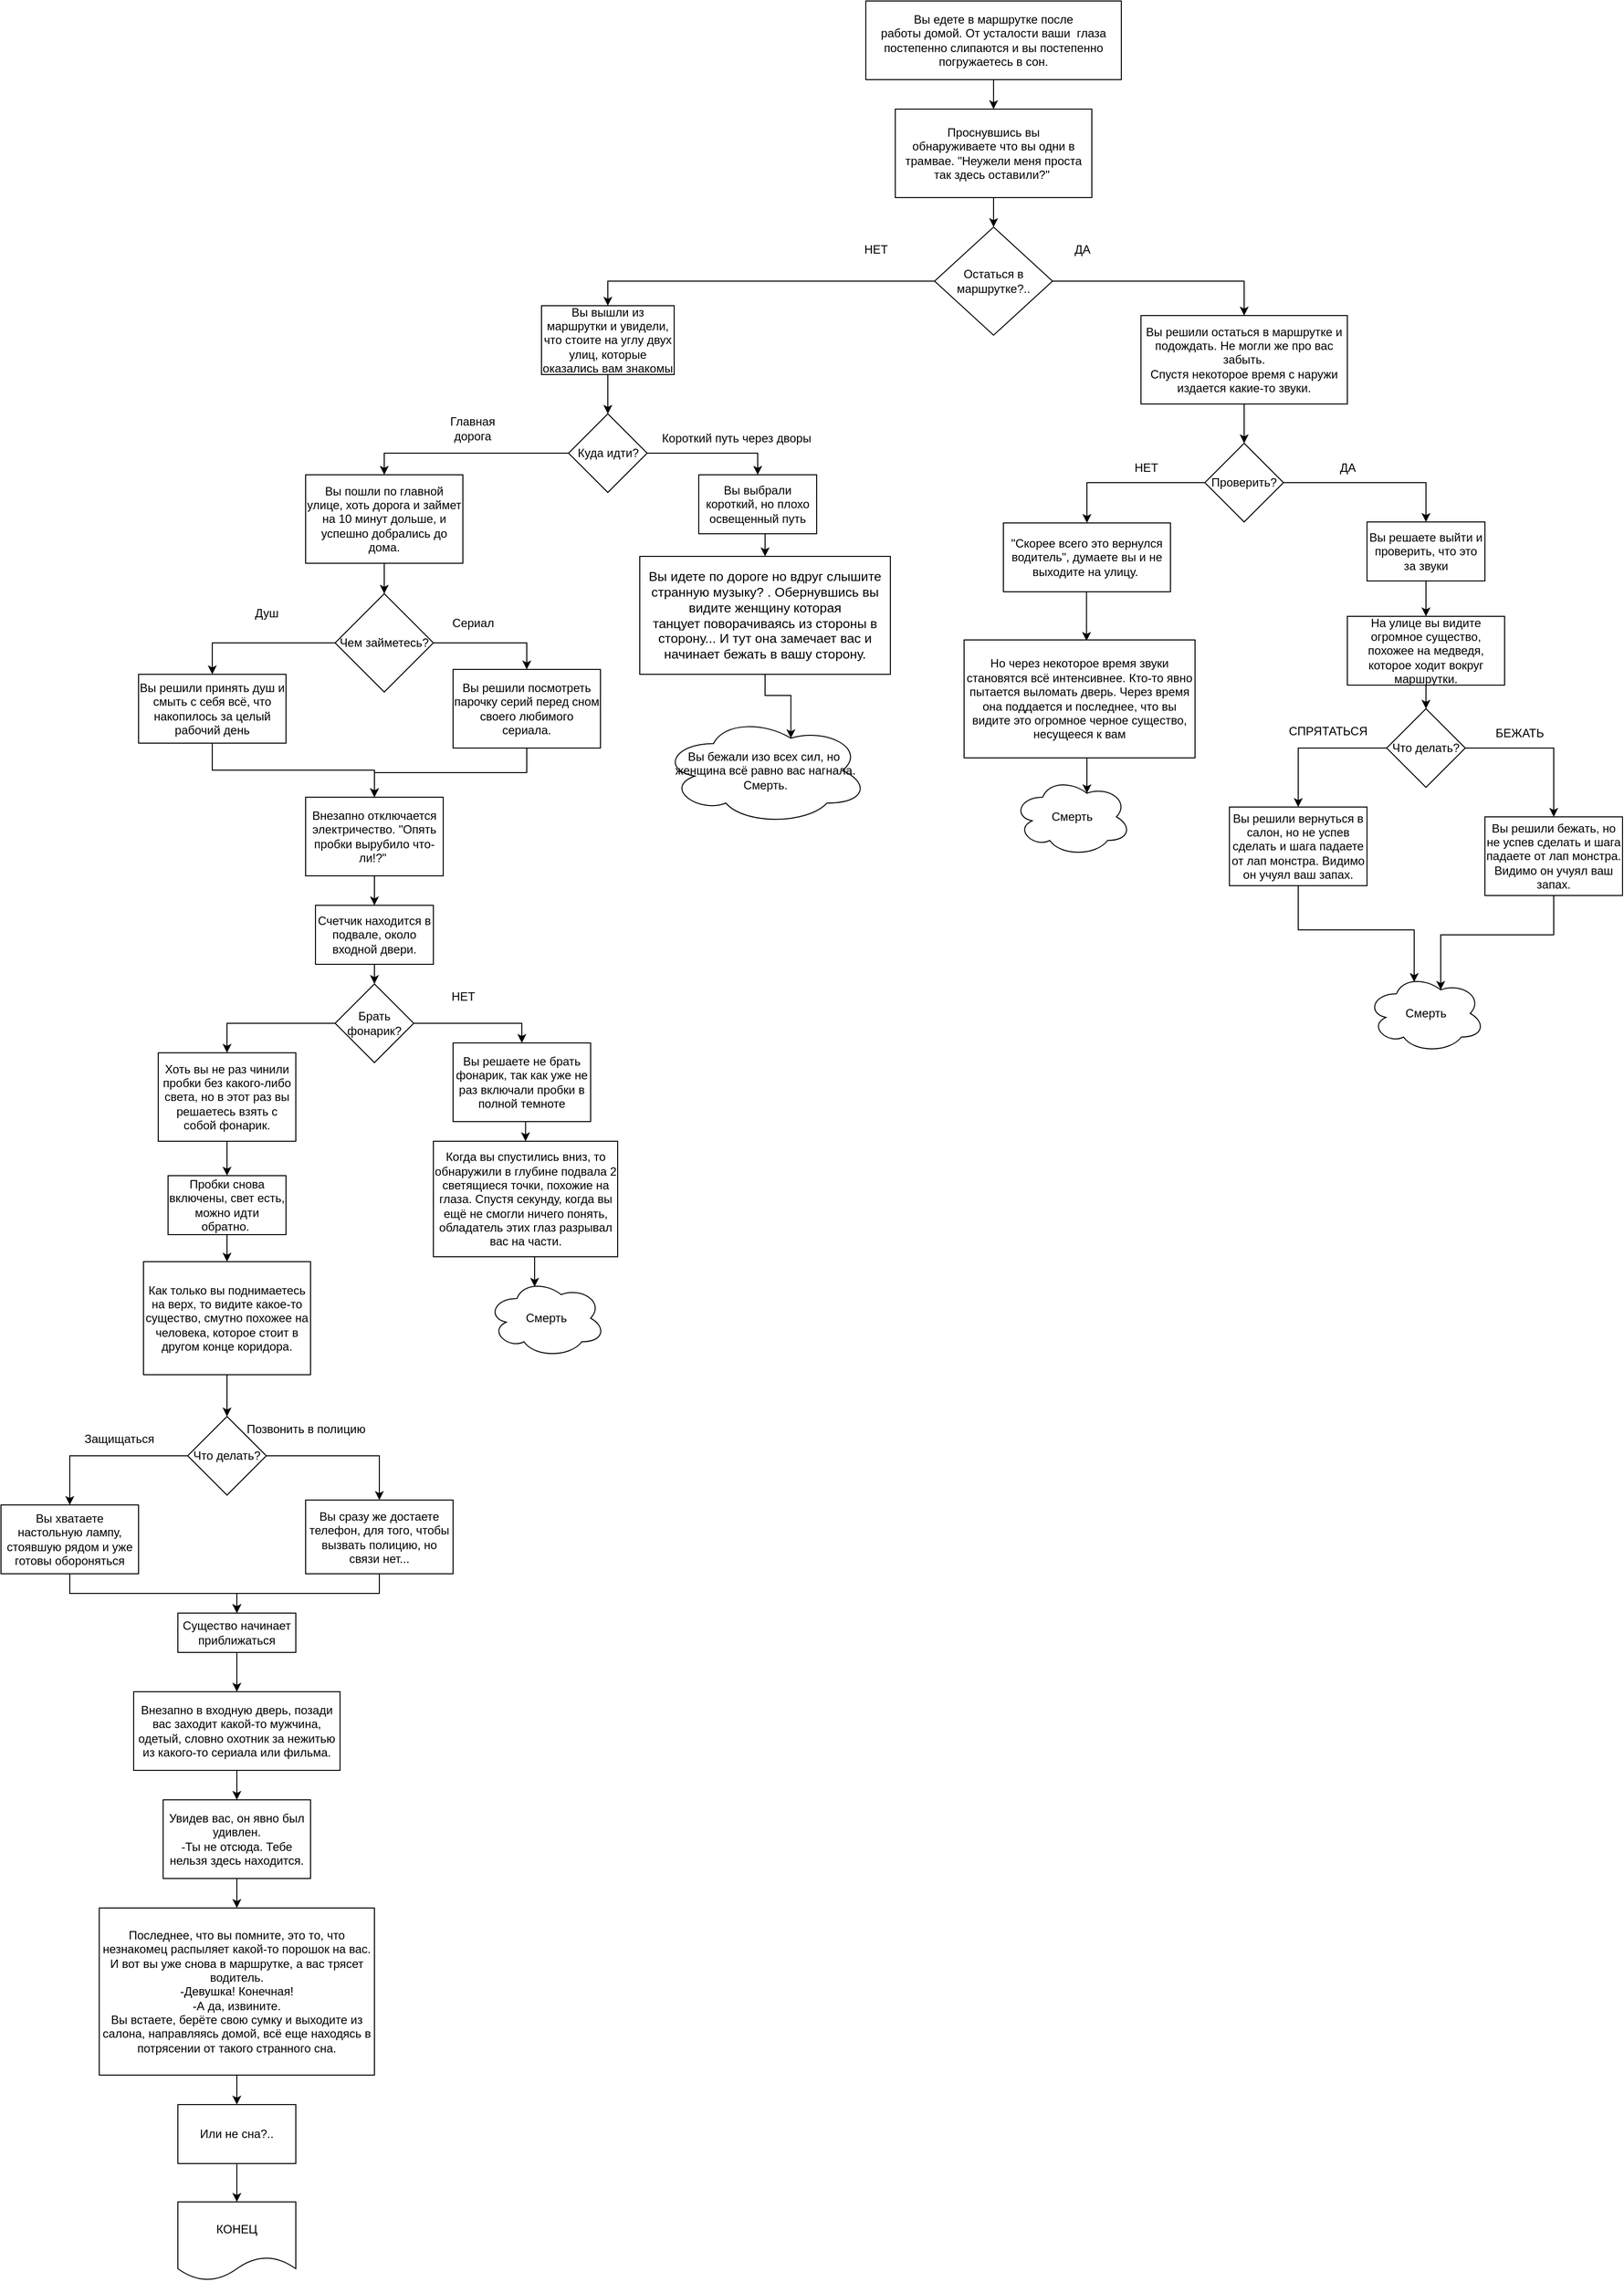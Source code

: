 <mxfile version="24.2.1" type="device">
  <diagram name="Страница — 1" id="Su_q3M60iCnZ5nP7u91P">
    <mxGraphModel dx="3690" dy="2789" grid="1" gridSize="10" guides="1" tooltips="1" connect="1" arrows="1" fold="1" page="1" pageScale="1" pageWidth="827" pageHeight="1169" math="0" shadow="0">
      <root>
        <mxCell id="0" />
        <mxCell id="1" parent="0" />
        <mxCell id="KKZwdaUDiKassP_woLJ3-29" style="edgeStyle=orthogonalEdgeStyle;rounded=0;orthogonalLoop=1;jettySize=auto;html=1;exitX=0.5;exitY=1;exitDx=0;exitDy=0;entryX=0.5;entryY=0;entryDx=0;entryDy=0;" edge="1" parent="1" source="KKZwdaUDiKassP_woLJ3-1" target="KKZwdaUDiKassP_woLJ3-2">
          <mxGeometry relative="1" as="geometry" />
        </mxCell>
        <mxCell id="KKZwdaUDiKassP_woLJ3-1" value="&lt;p class=&quot;MsoNormal&quot;&gt;Вы едете в маршрутке после&lt;br&gt;работы домой. От усталости ваши&amp;nbsp; глаза постепенно слипаются и вы постепенно погружаетесь в сон.&lt;/p&gt;" style="rounded=0;whiteSpace=wrap;html=1;" vertex="1" parent="1">
          <mxGeometry x="260" y="-1150" width="260" height="80" as="geometry" />
        </mxCell>
        <mxCell id="KKZwdaUDiKassP_woLJ3-30" style="edgeStyle=orthogonalEdgeStyle;rounded=0;orthogonalLoop=1;jettySize=auto;html=1;entryX=0.5;entryY=0;entryDx=0;entryDy=0;" edge="1" parent="1" source="KKZwdaUDiKassP_woLJ3-2" target="KKZwdaUDiKassP_woLJ3-5">
          <mxGeometry relative="1" as="geometry" />
        </mxCell>
        <mxCell id="KKZwdaUDiKassP_woLJ3-2" value="&lt;p class=&quot;MsoNormal&quot;&gt;Проснувшись вы&lt;br&gt;обнаруживаете что вы одни в трамвае. &quot;Неужели меня проста так здесь оставили?&quot;&amp;nbsp;&lt;/p&gt;&lt;p style=&quot;text-align:justify;text-justify:inter-ideograph;&lt;br/&gt;text-indent:120.0pt;mso-char-indent-count:12.0&quot; class=&quot;MsoNormal&quot;&gt;&lt;/p&gt;" style="rounded=0;whiteSpace=wrap;html=1;" vertex="1" parent="1">
          <mxGeometry x="290" y="-1040" width="200" height="90" as="geometry" />
        </mxCell>
        <mxCell id="KKZwdaUDiKassP_woLJ3-31" style="edgeStyle=orthogonalEdgeStyle;rounded=0;orthogonalLoop=1;jettySize=auto;html=1;exitX=1;exitY=0.5;exitDx=0;exitDy=0;entryX=0.5;entryY=0;entryDx=0;entryDy=0;" edge="1" parent="1" source="KKZwdaUDiKassP_woLJ3-5" target="KKZwdaUDiKassP_woLJ3-6">
          <mxGeometry relative="1" as="geometry" />
        </mxCell>
        <mxCell id="KKZwdaUDiKassP_woLJ3-45" style="edgeStyle=orthogonalEdgeStyle;rounded=0;orthogonalLoop=1;jettySize=auto;html=1;exitX=0;exitY=0.5;exitDx=0;exitDy=0;entryX=0.5;entryY=0;entryDx=0;entryDy=0;" edge="1" parent="1" source="KKZwdaUDiKassP_woLJ3-5" target="KKZwdaUDiKassP_woLJ3-36">
          <mxGeometry relative="1" as="geometry" />
        </mxCell>
        <mxCell id="KKZwdaUDiKassP_woLJ3-5" value="&lt;br&gt;&lt;br&gt;&lt;br&gt;&lt;p style=&quot;&quot; class=&quot;MsoNormal&quot;&gt;&lt;span style=&quot;mso-ansi-language:&lt;br/&gt;RU&quot;&gt;Остаться в маршрутке?..&lt;/span&gt;&lt;/p&gt;&lt;br&gt;&lt;br&gt;&lt;div&gt;&lt;br&gt;&lt;/div&gt;" style="rhombus;whiteSpace=wrap;html=1;align=center;" vertex="1" parent="1">
          <mxGeometry x="330" y="-920" width="120" height="110" as="geometry" />
        </mxCell>
        <mxCell id="KKZwdaUDiKassP_woLJ3-28" style="edgeStyle=orthogonalEdgeStyle;rounded=0;orthogonalLoop=1;jettySize=auto;html=1;entryX=0.5;entryY=0;entryDx=0;entryDy=0;" edge="1" parent="1" source="KKZwdaUDiKassP_woLJ3-6" target="KKZwdaUDiKassP_woLJ3-7">
          <mxGeometry relative="1" as="geometry" />
        </mxCell>
        <mxCell id="KKZwdaUDiKassP_woLJ3-6" value="Вы решили остаться в маршрутке и подождать. Не могли же про вас забыть.&lt;div&gt;Спустя некоторое время с наружи издается какие-то звуки.&lt;/div&gt;" style="rounded=0;whiteSpace=wrap;html=1;" vertex="1" parent="1">
          <mxGeometry x="540" y="-830" width="210" height="90" as="geometry" />
        </mxCell>
        <mxCell id="KKZwdaUDiKassP_woLJ3-20" style="edgeStyle=orthogonalEdgeStyle;rounded=0;orthogonalLoop=1;jettySize=auto;html=1;exitX=1;exitY=0.5;exitDx=0;exitDy=0;entryX=0.5;entryY=0;entryDx=0;entryDy=0;" edge="1" parent="1" source="KKZwdaUDiKassP_woLJ3-7" target="KKZwdaUDiKassP_woLJ3-11">
          <mxGeometry relative="1" as="geometry" />
        </mxCell>
        <mxCell id="KKZwdaUDiKassP_woLJ3-32" style="edgeStyle=orthogonalEdgeStyle;rounded=0;orthogonalLoop=1;jettySize=auto;html=1;exitX=0;exitY=0.5;exitDx=0;exitDy=0;" edge="1" parent="1" source="KKZwdaUDiKassP_woLJ3-7" target="KKZwdaUDiKassP_woLJ3-8">
          <mxGeometry relative="1" as="geometry" />
        </mxCell>
        <mxCell id="KKZwdaUDiKassP_woLJ3-7" value="Проверить?" style="rhombus;whiteSpace=wrap;html=1;" vertex="1" parent="1">
          <mxGeometry x="605" y="-700" width="80" height="80" as="geometry" />
        </mxCell>
        <mxCell id="KKZwdaUDiKassP_woLJ3-22" style="edgeStyle=orthogonalEdgeStyle;rounded=0;orthogonalLoop=1;jettySize=auto;html=1;exitX=0.5;exitY=1;exitDx=0;exitDy=0;entryX=0.5;entryY=0;entryDx=0;entryDy=0;" edge="1" parent="1">
          <mxGeometry relative="1" as="geometry">
            <mxPoint x="484.6" y="-549" as="sourcePoint" />
            <mxPoint x="484.6" y="-499" as="targetPoint" />
          </mxGeometry>
        </mxCell>
        <mxCell id="KKZwdaUDiKassP_woLJ3-8" value="&quot;Скорее всего это вернулся водитель&quot;, думаете вы и не выходите на улицу.&amp;nbsp;" style="rounded=0;whiteSpace=wrap;html=1;" vertex="1" parent="1">
          <mxGeometry x="400" y="-619" width="170" height="70" as="geometry" />
        </mxCell>
        <mxCell id="KKZwdaUDiKassP_woLJ3-9" value="Но через некоторое время звуки становятся всё интенсивнее. Кто-то явно пытается выломать дверь. Через время она поддается и последнее, что вы видите это огромное черное существо, несущееся к вам" style="rounded=0;whiteSpace=wrap;html=1;" vertex="1" parent="1">
          <mxGeometry x="360" y="-500" width="235" height="120" as="geometry" />
        </mxCell>
        <mxCell id="KKZwdaUDiKassP_woLJ3-10" value="Смерть" style="ellipse;shape=cloud;whiteSpace=wrap;html=1;" vertex="1" parent="1">
          <mxGeometry x="410" y="-360" width="120" height="80" as="geometry" />
        </mxCell>
        <mxCell id="KKZwdaUDiKassP_woLJ3-19" style="edgeStyle=orthogonalEdgeStyle;rounded=0;orthogonalLoop=1;jettySize=auto;html=1;exitX=0.5;exitY=1;exitDx=0;exitDy=0;" edge="1" parent="1" source="KKZwdaUDiKassP_woLJ3-11" target="KKZwdaUDiKassP_woLJ3-12">
          <mxGeometry relative="1" as="geometry" />
        </mxCell>
        <mxCell id="KKZwdaUDiKassP_woLJ3-11" value="Вы решаете выйти и проверить, что это за звуки" style="rounded=0;whiteSpace=wrap;html=1;" vertex="1" parent="1">
          <mxGeometry x="770" y="-620" width="120" height="60" as="geometry" />
        </mxCell>
        <mxCell id="KKZwdaUDiKassP_woLJ3-18" style="edgeStyle=orthogonalEdgeStyle;rounded=0;orthogonalLoop=1;jettySize=auto;html=1;exitX=0.5;exitY=1;exitDx=0;exitDy=0;entryX=0.5;entryY=0;entryDx=0;entryDy=0;" edge="1" parent="1" source="KKZwdaUDiKassP_woLJ3-12" target="KKZwdaUDiKassP_woLJ3-13">
          <mxGeometry relative="1" as="geometry" />
        </mxCell>
        <mxCell id="KKZwdaUDiKassP_woLJ3-12" value="На улице вы видите огромное существо, похожее на медведя, которое ходит вокруг маршрутки." style="rounded=0;whiteSpace=wrap;html=1;" vertex="1" parent="1">
          <mxGeometry x="750" y="-524" width="160" height="70" as="geometry" />
        </mxCell>
        <mxCell id="KKZwdaUDiKassP_woLJ3-16" style="edgeStyle=orthogonalEdgeStyle;rounded=0;orthogonalLoop=1;jettySize=auto;html=1;exitX=0;exitY=0.5;exitDx=0;exitDy=0;" edge="1" parent="1" source="KKZwdaUDiKassP_woLJ3-13" target="KKZwdaUDiKassP_woLJ3-15">
          <mxGeometry relative="1" as="geometry" />
        </mxCell>
        <mxCell id="KKZwdaUDiKassP_woLJ3-17" style="edgeStyle=orthogonalEdgeStyle;rounded=0;orthogonalLoop=1;jettySize=auto;html=1;exitX=1;exitY=0.5;exitDx=0;exitDy=0;" edge="1" parent="1" source="KKZwdaUDiKassP_woLJ3-13" target="KKZwdaUDiKassP_woLJ3-14">
          <mxGeometry relative="1" as="geometry" />
        </mxCell>
        <mxCell id="KKZwdaUDiKassP_woLJ3-13" value="Что делать?" style="rhombus;whiteSpace=wrap;html=1;" vertex="1" parent="1">
          <mxGeometry x="790" y="-430" width="80" height="80" as="geometry" />
        </mxCell>
        <mxCell id="KKZwdaUDiKassP_woLJ3-14" value="Вы решили бежать, но не успев сделать и шага падаете от лап монстра. Видимо он учуял ваш запах." style="rounded=0;whiteSpace=wrap;html=1;" vertex="1" parent="1">
          <mxGeometry x="890" y="-320" width="140" height="80" as="geometry" />
        </mxCell>
        <mxCell id="KKZwdaUDiKassP_woLJ3-15" value="Вы решили вернуться в салон, но не успев сделать и шага падаете от лап монстра. Видимо он учуял ваш запах." style="rounded=0;whiteSpace=wrap;html=1;" vertex="1" parent="1">
          <mxGeometry x="630" y="-330" width="140" height="80" as="geometry" />
        </mxCell>
        <mxCell id="KKZwdaUDiKassP_woLJ3-24" value="ДА" style="text;html=1;align=center;verticalAlign=middle;resizable=0;points=[];autosize=1;strokeColor=none;fillColor=none;" vertex="1" parent="1">
          <mxGeometry x="730" y="-690" width="40" height="30" as="geometry" />
        </mxCell>
        <mxCell id="KKZwdaUDiKassP_woLJ3-25" value="НЕТ" style="text;html=1;align=center;verticalAlign=middle;resizable=0;points=[];autosize=1;strokeColor=none;fillColor=none;" vertex="1" parent="1">
          <mxGeometry x="520" y="-690" width="50" height="30" as="geometry" />
        </mxCell>
        <mxCell id="KKZwdaUDiKassP_woLJ3-26" value="БЕЖАТЬ" style="text;html=1;align=center;verticalAlign=middle;resizable=0;points=[];autosize=1;strokeColor=none;fillColor=none;" vertex="1" parent="1">
          <mxGeometry x="890" y="-420" width="70" height="30" as="geometry" />
        </mxCell>
        <mxCell id="KKZwdaUDiKassP_woLJ3-27" value="СПРЯТАТЬСЯ" style="text;html=1;align=center;verticalAlign=middle;resizable=0;points=[];autosize=1;strokeColor=none;fillColor=none;" vertex="1" parent="1">
          <mxGeometry x="680" y="-422" width="100" height="30" as="geometry" />
        </mxCell>
        <mxCell id="KKZwdaUDiKassP_woLJ3-33" style="edgeStyle=orthogonalEdgeStyle;rounded=0;orthogonalLoop=1;jettySize=auto;html=1;exitX=0.5;exitY=1;exitDx=0;exitDy=0;entryX=0.625;entryY=0.2;entryDx=0;entryDy=0;entryPerimeter=0;" edge="1" parent="1" source="KKZwdaUDiKassP_woLJ3-9" target="KKZwdaUDiKassP_woLJ3-10">
          <mxGeometry relative="1" as="geometry" />
        </mxCell>
        <mxCell id="KKZwdaUDiKassP_woLJ3-34" value="ДА" style="text;html=1;align=center;verticalAlign=middle;resizable=0;points=[];autosize=1;strokeColor=none;fillColor=none;" vertex="1" parent="1">
          <mxGeometry x="460" y="-912" width="40" height="30" as="geometry" />
        </mxCell>
        <mxCell id="KKZwdaUDiKassP_woLJ3-35" value="НЕТ" style="text;html=1;align=center;verticalAlign=middle;resizable=0;points=[];autosize=1;strokeColor=none;fillColor=none;" vertex="1" parent="1">
          <mxGeometry x="245" y="-912" width="50" height="30" as="geometry" />
        </mxCell>
        <mxCell id="KKZwdaUDiKassP_woLJ3-44" style="edgeStyle=orthogonalEdgeStyle;rounded=0;orthogonalLoop=1;jettySize=auto;html=1;exitX=0.5;exitY=1;exitDx=0;exitDy=0;" edge="1" parent="1" source="KKZwdaUDiKassP_woLJ3-36" target="KKZwdaUDiKassP_woLJ3-37">
          <mxGeometry relative="1" as="geometry" />
        </mxCell>
        <mxCell id="KKZwdaUDiKassP_woLJ3-36" value="Вы вышли из маршрутки и увидели, что стоите на углу двух улиц, которые оказались вам знакомы" style="rounded=0;whiteSpace=wrap;html=1;" vertex="1" parent="1">
          <mxGeometry x="-70" y="-840" width="135" height="70" as="geometry" />
        </mxCell>
        <mxCell id="KKZwdaUDiKassP_woLJ3-41" style="edgeStyle=orthogonalEdgeStyle;rounded=0;orthogonalLoop=1;jettySize=auto;html=1;exitX=1;exitY=0.5;exitDx=0;exitDy=0;entryX=0.5;entryY=0;entryDx=0;entryDy=0;" edge="1" parent="1" source="KKZwdaUDiKassP_woLJ3-37" target="KKZwdaUDiKassP_woLJ3-38">
          <mxGeometry relative="1" as="geometry" />
        </mxCell>
        <mxCell id="KKZwdaUDiKassP_woLJ3-74" style="edgeStyle=orthogonalEdgeStyle;rounded=0;orthogonalLoop=1;jettySize=auto;html=1;exitX=0;exitY=0.5;exitDx=0;exitDy=0;entryX=0.5;entryY=0;entryDx=0;entryDy=0;" edge="1" parent="1" source="KKZwdaUDiKassP_woLJ3-37" target="KKZwdaUDiKassP_woLJ3-48">
          <mxGeometry relative="1" as="geometry" />
        </mxCell>
        <mxCell id="KKZwdaUDiKassP_woLJ3-37" value="Куда идти?" style="rhombus;whiteSpace=wrap;html=1;" vertex="1" parent="1">
          <mxGeometry x="-42.5" y="-730" width="80" height="80" as="geometry" />
        </mxCell>
        <mxCell id="KKZwdaUDiKassP_woLJ3-42" style="edgeStyle=orthogonalEdgeStyle;rounded=0;orthogonalLoop=1;jettySize=auto;html=1;exitX=0.5;exitY=1;exitDx=0;exitDy=0;entryX=0.5;entryY=0;entryDx=0;entryDy=0;" edge="1" parent="1" source="KKZwdaUDiKassP_woLJ3-38" target="KKZwdaUDiKassP_woLJ3-39">
          <mxGeometry relative="1" as="geometry" />
        </mxCell>
        <mxCell id="KKZwdaUDiKassP_woLJ3-38" value="Вы выбрали короткий, но плохо освещенный путь" style="rounded=0;whiteSpace=wrap;html=1;" vertex="1" parent="1">
          <mxGeometry x="90" y="-668" width="120" height="60" as="geometry" />
        </mxCell>
        <mxCell id="KKZwdaUDiKassP_woLJ3-39" value="&lt;font face=&quot;Calibri, sans-serif&quot;&gt;&lt;span style=&quot;font-size: 10pt;&quot;&gt;Вы идете по дороге но вдруг слышите странную музыку? . Обернувшись вы &lt;/span&gt;&lt;span style=&quot;font-size: 13.333px;&quot;&gt;видите&amp;nbsp;&lt;/span&gt;&lt;/font&gt;&lt;font face=&quot;Calibri, sans-serif&quot;&gt;&lt;span style=&quot;font-size: 13.333px;&quot;&gt;женщину&lt;/span&gt;&lt;span style=&quot;font-size: 10pt;&quot;&gt;&amp;nbsp;которая &lt;/span&gt;&lt;span style=&quot;font-size: 13.333px;&quot;&gt;танцует&lt;/span&gt;&lt;span style=&quot;font-size: 10pt;&quot;&gt;&amp;nbsp;&lt;/span&gt;&lt;span style=&quot;font-size: 13.333px;&quot;&gt;поворачиваясь&lt;/span&gt;&lt;span style=&quot;font-size: 10pt;&quot;&gt;&amp;nbsp;из стороны в сторону... И тут она&amp;nbsp;&lt;/span&gt;&lt;/font&gt;&lt;font face=&quot;Calibri, sans-serif&quot;&gt;&lt;span style=&quot;font-size: 13.333px;&quot;&gt;замечает вас и начинает&amp;nbsp;бежать в вашу сторону.&lt;/span&gt;&lt;/font&gt;" style="rounded=0;whiteSpace=wrap;html=1;" vertex="1" parent="1">
          <mxGeometry x="30" y="-585" width="255" height="120" as="geometry" />
        </mxCell>
        <mxCell id="KKZwdaUDiKassP_woLJ3-40" value="Вы бежали изо всех сил, но&amp;nbsp;&lt;div&gt;женщина всё равно вас нагнала.&lt;/div&gt;&lt;div&gt;Смерть.&lt;/div&gt;" style="ellipse;shape=cloud;whiteSpace=wrap;html=1;" vertex="1" parent="1">
          <mxGeometry x="52.5" y="-422" width="210" height="110" as="geometry" />
        </mxCell>
        <mxCell id="KKZwdaUDiKassP_woLJ3-43" style="edgeStyle=orthogonalEdgeStyle;rounded=0;orthogonalLoop=1;jettySize=auto;html=1;exitX=0.5;exitY=1;exitDx=0;exitDy=0;entryX=0.625;entryY=0.2;entryDx=0;entryDy=0;entryPerimeter=0;" edge="1" parent="1" source="KKZwdaUDiKassP_woLJ3-39" target="KKZwdaUDiKassP_woLJ3-40">
          <mxGeometry relative="1" as="geometry" />
        </mxCell>
        <mxCell id="KKZwdaUDiKassP_woLJ3-46" value="Короткий путь через дворы" style="text;html=1;align=center;verticalAlign=middle;resizable=0;points=[];autosize=1;strokeColor=none;fillColor=none;" vertex="1" parent="1">
          <mxGeometry x="37.5" y="-720" width="180" height="30" as="geometry" />
        </mxCell>
        <mxCell id="KKZwdaUDiKassP_woLJ3-76" style="edgeStyle=orthogonalEdgeStyle;rounded=0;orthogonalLoop=1;jettySize=auto;html=1;exitX=0.5;exitY=1;exitDx=0;exitDy=0;entryX=0.5;entryY=0;entryDx=0;entryDy=0;" edge="1" parent="1" source="KKZwdaUDiKassP_woLJ3-48" target="KKZwdaUDiKassP_woLJ3-49">
          <mxGeometry relative="1" as="geometry" />
        </mxCell>
        <mxCell id="KKZwdaUDiKassP_woLJ3-48" value="Вы пошли по главной улице, хоть дорога и займет на 10 минут дольше, и успешно добрались до дома." style="rounded=0;whiteSpace=wrap;html=1;" vertex="1" parent="1">
          <mxGeometry x="-310" y="-668" width="160" height="90" as="geometry" />
        </mxCell>
        <mxCell id="KKZwdaUDiKassP_woLJ3-77" style="edgeStyle=orthogonalEdgeStyle;rounded=0;orthogonalLoop=1;jettySize=auto;html=1;exitX=1;exitY=0.5;exitDx=0;exitDy=0;entryX=0.5;entryY=0;entryDx=0;entryDy=0;" edge="1" parent="1" source="KKZwdaUDiKassP_woLJ3-49" target="KKZwdaUDiKassP_woLJ3-50">
          <mxGeometry relative="1" as="geometry" />
        </mxCell>
        <mxCell id="KKZwdaUDiKassP_woLJ3-78" style="edgeStyle=orthogonalEdgeStyle;rounded=0;orthogonalLoop=1;jettySize=auto;html=1;exitX=0;exitY=0.5;exitDx=0;exitDy=0;entryX=0.5;entryY=0;entryDx=0;entryDy=0;" edge="1" parent="1" source="KKZwdaUDiKassP_woLJ3-49" target="KKZwdaUDiKassP_woLJ3-51">
          <mxGeometry relative="1" as="geometry" />
        </mxCell>
        <mxCell id="KKZwdaUDiKassP_woLJ3-49" value="Чем займетесь?" style="rhombus;whiteSpace=wrap;html=1;" vertex="1" parent="1">
          <mxGeometry x="-280" y="-547" width="100" height="100" as="geometry" />
        </mxCell>
        <mxCell id="KKZwdaUDiKassP_woLJ3-82" style="edgeStyle=orthogonalEdgeStyle;rounded=0;orthogonalLoop=1;jettySize=auto;html=1;exitX=0.5;exitY=1;exitDx=0;exitDy=0;entryX=0.5;entryY=0;entryDx=0;entryDy=0;" edge="1" parent="1" source="KKZwdaUDiKassP_woLJ3-50" target="KKZwdaUDiKassP_woLJ3-55">
          <mxGeometry relative="1" as="geometry" />
        </mxCell>
        <mxCell id="KKZwdaUDiKassP_woLJ3-50" value="Вы решили посмотреть парочку серий перед сном своего любимого сериала." style="rounded=0;whiteSpace=wrap;html=1;" vertex="1" parent="1">
          <mxGeometry x="-160" y="-470" width="150" height="80" as="geometry" />
        </mxCell>
        <mxCell id="KKZwdaUDiKassP_woLJ3-81" style="edgeStyle=orthogonalEdgeStyle;rounded=0;orthogonalLoop=1;jettySize=auto;html=1;exitX=0.5;exitY=1;exitDx=0;exitDy=0;entryX=0.5;entryY=0;entryDx=0;entryDy=0;" edge="1" parent="1" source="KKZwdaUDiKassP_woLJ3-51" target="KKZwdaUDiKassP_woLJ3-55">
          <mxGeometry relative="1" as="geometry" />
        </mxCell>
        <mxCell id="KKZwdaUDiKassP_woLJ3-51" value="Вы решили принять душ и смыть с себя всё, что накопилось за целый рабочий день" style="rounded=0;whiteSpace=wrap;html=1;" vertex="1" parent="1">
          <mxGeometry x="-480" y="-465" width="150" height="70" as="geometry" />
        </mxCell>
        <mxCell id="KKZwdaUDiKassP_woLJ3-52" value="Смерть" style="ellipse;shape=cloud;whiteSpace=wrap;html=1;" vertex="1" parent="1">
          <mxGeometry x="770" y="-160" width="120" height="80" as="geometry" />
        </mxCell>
        <mxCell id="KKZwdaUDiKassP_woLJ3-53" style="edgeStyle=orthogonalEdgeStyle;rounded=0;orthogonalLoop=1;jettySize=auto;html=1;exitX=0.5;exitY=1;exitDx=0;exitDy=0;entryX=0.4;entryY=0.1;entryDx=0;entryDy=0;entryPerimeter=0;" edge="1" parent="1" source="KKZwdaUDiKassP_woLJ3-15" target="KKZwdaUDiKassP_woLJ3-52">
          <mxGeometry relative="1" as="geometry" />
        </mxCell>
        <mxCell id="KKZwdaUDiKassP_woLJ3-54" style="edgeStyle=orthogonalEdgeStyle;rounded=0;orthogonalLoop=1;jettySize=auto;html=1;exitX=0.5;exitY=1;exitDx=0;exitDy=0;entryX=0.625;entryY=0.2;entryDx=0;entryDy=0;entryPerimeter=0;" edge="1" parent="1" source="KKZwdaUDiKassP_woLJ3-14" target="KKZwdaUDiKassP_woLJ3-52">
          <mxGeometry relative="1" as="geometry" />
        </mxCell>
        <mxCell id="KKZwdaUDiKassP_woLJ3-83" style="edgeStyle=orthogonalEdgeStyle;rounded=0;orthogonalLoop=1;jettySize=auto;html=1;exitX=0.5;exitY=1;exitDx=0;exitDy=0;entryX=0.5;entryY=0;entryDx=0;entryDy=0;" edge="1" parent="1" source="KKZwdaUDiKassP_woLJ3-55" target="KKZwdaUDiKassP_woLJ3-56">
          <mxGeometry relative="1" as="geometry" />
        </mxCell>
        <mxCell id="KKZwdaUDiKassP_woLJ3-55" value="Внезапно отключается электричество. &quot;Опять пробки вырубило что-ли!?&quot;&amp;nbsp;" style="rounded=0;whiteSpace=wrap;html=1;" vertex="1" parent="1">
          <mxGeometry x="-310" y="-340" width="140" height="80" as="geometry" />
        </mxCell>
        <mxCell id="KKZwdaUDiKassP_woLJ3-84" style="edgeStyle=orthogonalEdgeStyle;rounded=0;orthogonalLoop=1;jettySize=auto;html=1;exitX=0.5;exitY=1;exitDx=0;exitDy=0;entryX=0.5;entryY=0;entryDx=0;entryDy=0;" edge="1" parent="1" source="KKZwdaUDiKassP_woLJ3-56" target="KKZwdaUDiKassP_woLJ3-57">
          <mxGeometry relative="1" as="geometry" />
        </mxCell>
        <mxCell id="KKZwdaUDiKassP_woLJ3-56" value="Счетчик находится в подвале, около входной двери." style="whiteSpace=wrap;html=1;" vertex="1" parent="1">
          <mxGeometry x="-300" y="-230" width="120" height="60" as="geometry" />
        </mxCell>
        <mxCell id="KKZwdaUDiKassP_woLJ3-85" style="edgeStyle=orthogonalEdgeStyle;rounded=0;orthogonalLoop=1;jettySize=auto;html=1;entryX=0.5;entryY=0;entryDx=0;entryDy=0;" edge="1" parent="1" source="KKZwdaUDiKassP_woLJ3-57" target="KKZwdaUDiKassP_woLJ3-58">
          <mxGeometry relative="1" as="geometry" />
        </mxCell>
        <mxCell id="KKZwdaUDiKassP_woLJ3-89" style="edgeStyle=orthogonalEdgeStyle;rounded=0;orthogonalLoop=1;jettySize=auto;html=1;exitX=0;exitY=0.5;exitDx=0;exitDy=0;entryX=0.5;entryY=0;entryDx=0;entryDy=0;" edge="1" parent="1" source="KKZwdaUDiKassP_woLJ3-57" target="KKZwdaUDiKassP_woLJ3-61">
          <mxGeometry relative="1" as="geometry" />
        </mxCell>
        <mxCell id="KKZwdaUDiKassP_woLJ3-57" value="Брать фонарик?" style="rhombus;whiteSpace=wrap;html=1;" vertex="1" parent="1">
          <mxGeometry x="-280" y="-150" width="80" height="80" as="geometry" />
        </mxCell>
        <mxCell id="KKZwdaUDiKassP_woLJ3-87" style="edgeStyle=orthogonalEdgeStyle;rounded=0;orthogonalLoop=1;jettySize=auto;html=1;exitX=0.5;exitY=1;exitDx=0;exitDy=0;entryX=0.5;entryY=0;entryDx=0;entryDy=0;" edge="1" parent="1" source="KKZwdaUDiKassP_woLJ3-58" target="KKZwdaUDiKassP_woLJ3-59">
          <mxGeometry relative="1" as="geometry" />
        </mxCell>
        <mxCell id="KKZwdaUDiKassP_woLJ3-58" value="Вы решаете не брать фонарик, так как уже не раз включали пробки в полной темноте" style="rounded=0;whiteSpace=wrap;html=1;" vertex="1" parent="1">
          <mxGeometry x="-160" y="-90" width="140" height="80" as="geometry" />
        </mxCell>
        <mxCell id="KKZwdaUDiKassP_woLJ3-59" value="Когда вы спустились вниз, то обнаружили в глубине подвала 2 светящиеся точки, похожие на глаза. Спустя секунду, когда вы ещё не смогли ничего понять, обладатель этих глаз разрывал вас на части." style="whiteSpace=wrap;html=1;" vertex="1" parent="1">
          <mxGeometry x="-180" y="10" width="187.5" height="117.5" as="geometry" />
        </mxCell>
        <mxCell id="KKZwdaUDiKassP_woLJ3-60" value="Смерть" style="ellipse;shape=cloud;whiteSpace=wrap;html=1;" vertex="1" parent="1">
          <mxGeometry x="-125" y="150" width="120" height="80" as="geometry" />
        </mxCell>
        <mxCell id="KKZwdaUDiKassP_woLJ3-90" style="edgeStyle=orthogonalEdgeStyle;rounded=0;orthogonalLoop=1;jettySize=auto;html=1;entryX=0.5;entryY=0;entryDx=0;entryDy=0;" edge="1" parent="1" source="KKZwdaUDiKassP_woLJ3-61" target="KKZwdaUDiKassP_woLJ3-62">
          <mxGeometry relative="1" as="geometry" />
        </mxCell>
        <mxCell id="KKZwdaUDiKassP_woLJ3-61" value="Хоть вы не раз чинили пробки без какого-либо света, но в этот раз вы решаетесь взять с собой фонарик." style="rounded=0;whiteSpace=wrap;html=1;" vertex="1" parent="1">
          <mxGeometry x="-460" y="-80" width="140" height="90" as="geometry" />
        </mxCell>
        <mxCell id="KKZwdaUDiKassP_woLJ3-91" style="edgeStyle=orthogonalEdgeStyle;rounded=0;orthogonalLoop=1;jettySize=auto;html=1;entryX=0.5;entryY=0;entryDx=0;entryDy=0;" edge="1" parent="1" source="KKZwdaUDiKassP_woLJ3-62" target="KKZwdaUDiKassP_woLJ3-63">
          <mxGeometry relative="1" as="geometry" />
        </mxCell>
        <mxCell id="KKZwdaUDiKassP_woLJ3-62" value="Пробки снова включены, свет есть, можно идти обратно.&amp;nbsp;" style="rounded=0;whiteSpace=wrap;html=1;" vertex="1" parent="1">
          <mxGeometry x="-450" y="45" width="120" height="60" as="geometry" />
        </mxCell>
        <mxCell id="KKZwdaUDiKassP_woLJ3-92" style="edgeStyle=orthogonalEdgeStyle;rounded=0;orthogonalLoop=1;jettySize=auto;html=1;entryX=0.5;entryY=0;entryDx=0;entryDy=0;" edge="1" parent="1" source="KKZwdaUDiKassP_woLJ3-63" target="KKZwdaUDiKassP_woLJ3-66">
          <mxGeometry relative="1" as="geometry" />
        </mxCell>
        <mxCell id="KKZwdaUDiKassP_woLJ3-63" value="Как только вы поднимаетесь на верх, то видите какое-то существо, смутно похожее на человека, которое стоит в другом конце коридора." style="rounded=0;whiteSpace=wrap;html=1;" vertex="1" parent="1">
          <mxGeometry x="-475" y="132.5" width="170" height="115" as="geometry" />
        </mxCell>
        <mxCell id="KKZwdaUDiKassP_woLJ3-96" style="edgeStyle=orthogonalEdgeStyle;rounded=0;orthogonalLoop=1;jettySize=auto;html=1;exitX=0.5;exitY=1;exitDx=0;exitDy=0;entryX=0.5;entryY=0;entryDx=0;entryDy=0;" edge="1" parent="1" source="KKZwdaUDiKassP_woLJ3-65" target="KKZwdaUDiKassP_woLJ3-68">
          <mxGeometry relative="1" as="geometry" />
        </mxCell>
        <mxCell id="KKZwdaUDiKassP_woLJ3-65" value="Вы сразу же достаете телефон, для того, чтобы вызвать полицию, но связи нет..." style="rounded=0;whiteSpace=wrap;html=1;" vertex="1" parent="1">
          <mxGeometry x="-310" y="375" width="150" height="75" as="geometry" />
        </mxCell>
        <mxCell id="KKZwdaUDiKassP_woLJ3-93" style="edgeStyle=orthogonalEdgeStyle;rounded=0;orthogonalLoop=1;jettySize=auto;html=1;exitX=1;exitY=0.5;exitDx=0;exitDy=0;entryX=0.5;entryY=0;entryDx=0;entryDy=0;" edge="1" parent="1" source="KKZwdaUDiKassP_woLJ3-66" target="KKZwdaUDiKassP_woLJ3-65">
          <mxGeometry relative="1" as="geometry" />
        </mxCell>
        <mxCell id="KKZwdaUDiKassP_woLJ3-94" style="edgeStyle=orthogonalEdgeStyle;rounded=0;orthogonalLoop=1;jettySize=auto;html=1;exitX=0;exitY=0.5;exitDx=0;exitDy=0;entryX=0.5;entryY=0;entryDx=0;entryDy=0;" edge="1" parent="1" source="KKZwdaUDiKassP_woLJ3-66" target="KKZwdaUDiKassP_woLJ3-67">
          <mxGeometry relative="1" as="geometry" />
        </mxCell>
        <mxCell id="KKZwdaUDiKassP_woLJ3-66" value="Что делать?" style="rhombus;whiteSpace=wrap;html=1;" vertex="1" parent="1">
          <mxGeometry x="-430" y="290" width="80" height="80" as="geometry" />
        </mxCell>
        <mxCell id="KKZwdaUDiKassP_woLJ3-95" style="edgeStyle=orthogonalEdgeStyle;rounded=0;orthogonalLoop=1;jettySize=auto;html=1;exitX=0.5;exitY=1;exitDx=0;exitDy=0;entryX=0.5;entryY=0;entryDx=0;entryDy=0;" edge="1" parent="1" source="KKZwdaUDiKassP_woLJ3-67" target="KKZwdaUDiKassP_woLJ3-68">
          <mxGeometry relative="1" as="geometry" />
        </mxCell>
        <mxCell id="KKZwdaUDiKassP_woLJ3-67" value="Вы хватаете настольную лампу, стоявшую рядом и уже готовы обороняться" style="rounded=0;whiteSpace=wrap;html=1;" vertex="1" parent="1">
          <mxGeometry x="-620" y="380" width="140" height="70" as="geometry" />
        </mxCell>
        <mxCell id="KKZwdaUDiKassP_woLJ3-97" style="edgeStyle=orthogonalEdgeStyle;rounded=0;orthogonalLoop=1;jettySize=auto;html=1;exitX=0.5;exitY=1;exitDx=0;exitDy=0;entryX=0.5;entryY=0;entryDx=0;entryDy=0;" edge="1" parent="1" source="KKZwdaUDiKassP_woLJ3-68" target="KKZwdaUDiKassP_woLJ3-69">
          <mxGeometry relative="1" as="geometry" />
        </mxCell>
        <mxCell id="KKZwdaUDiKassP_woLJ3-68" value="Существо начинает приближаться" style="rounded=0;whiteSpace=wrap;html=1;" vertex="1" parent="1">
          <mxGeometry x="-440" y="490" width="120" height="40" as="geometry" />
        </mxCell>
        <mxCell id="KKZwdaUDiKassP_woLJ3-98" style="edgeStyle=orthogonalEdgeStyle;rounded=0;orthogonalLoop=1;jettySize=auto;html=1;" edge="1" parent="1" source="KKZwdaUDiKassP_woLJ3-69" target="KKZwdaUDiKassP_woLJ3-70">
          <mxGeometry relative="1" as="geometry" />
        </mxCell>
        <mxCell id="KKZwdaUDiKassP_woLJ3-69" value="Внезапно в входную дверь, позади вас заходит какой-то мужчина, одетый, словно охотник за нежитью из какого-то сериала или фильма." style="rounded=0;whiteSpace=wrap;html=1;" vertex="1" parent="1">
          <mxGeometry x="-485" y="570" width="210" height="80" as="geometry" />
        </mxCell>
        <mxCell id="KKZwdaUDiKassP_woLJ3-99" style="edgeStyle=orthogonalEdgeStyle;rounded=0;orthogonalLoop=1;jettySize=auto;html=1;" edge="1" parent="1" source="KKZwdaUDiKassP_woLJ3-70" target="KKZwdaUDiKassP_woLJ3-71">
          <mxGeometry relative="1" as="geometry" />
        </mxCell>
        <mxCell id="KKZwdaUDiKassP_woLJ3-70" value="Увидев вас, он явно был удивлен.&lt;div&gt;-Ты не отсюда. Тебе нельзя здесь находится.&lt;/div&gt;" style="whiteSpace=wrap;html=1;" vertex="1" parent="1">
          <mxGeometry x="-455" y="680" width="150" height="80" as="geometry" />
        </mxCell>
        <mxCell id="KKZwdaUDiKassP_woLJ3-100" style="edgeStyle=orthogonalEdgeStyle;rounded=0;orthogonalLoop=1;jettySize=auto;html=1;entryX=0.5;entryY=0;entryDx=0;entryDy=0;" edge="1" parent="1" source="KKZwdaUDiKassP_woLJ3-71" target="KKZwdaUDiKassP_woLJ3-72">
          <mxGeometry relative="1" as="geometry" />
        </mxCell>
        <mxCell id="KKZwdaUDiKassP_woLJ3-71" value="Последнее, что вы помните, это то, что незнакомец распыляет какой-то порошок на вас. И вот вы уже снова в маршрутке, а вас трясет водитель.&lt;div&gt;-Девушка! Конечная!&lt;/div&gt;&lt;div&gt;-А да, извините.&lt;/div&gt;&lt;div&gt;Вы встаете, берёте свою сумку и выходите из салона, направляясь домой, всё еще находясь в потрясении от такого странного сна.&lt;/div&gt;" style="rounded=0;whiteSpace=wrap;html=1;" vertex="1" parent="1">
          <mxGeometry x="-520" y="790" width="280" height="170" as="geometry" />
        </mxCell>
        <mxCell id="KKZwdaUDiKassP_woLJ3-101" style="edgeStyle=orthogonalEdgeStyle;rounded=0;orthogonalLoop=1;jettySize=auto;html=1;" edge="1" parent="1" source="KKZwdaUDiKassP_woLJ3-72" target="KKZwdaUDiKassP_woLJ3-73">
          <mxGeometry relative="1" as="geometry" />
        </mxCell>
        <mxCell id="KKZwdaUDiKassP_woLJ3-72" value="Или не сна?.." style="rounded=0;whiteSpace=wrap;html=1;" vertex="1" parent="1">
          <mxGeometry x="-440" y="990" width="120" height="60" as="geometry" />
        </mxCell>
        <mxCell id="KKZwdaUDiKassP_woLJ3-73" value="КОНЕЦ" style="shape=document;whiteSpace=wrap;html=1;boundedLbl=1;" vertex="1" parent="1">
          <mxGeometry x="-440" y="1089" width="120" height="80" as="geometry" />
        </mxCell>
        <mxCell id="KKZwdaUDiKassP_woLJ3-75" value="Главная дорога" style="text;html=1;align=center;verticalAlign=middle;whiteSpace=wrap;rounded=0;" vertex="1" parent="1">
          <mxGeometry x="-170" y="-730" width="60" height="30" as="geometry" />
        </mxCell>
        <mxCell id="KKZwdaUDiKassP_woLJ3-79" value="Сериал" style="text;html=1;align=center;verticalAlign=middle;resizable=0;points=[];autosize=1;strokeColor=none;fillColor=none;" vertex="1" parent="1">
          <mxGeometry x="-175" y="-532" width="70" height="30" as="geometry" />
        </mxCell>
        <mxCell id="KKZwdaUDiKassP_woLJ3-80" value="Душ" style="text;html=1;align=center;verticalAlign=middle;resizable=0;points=[];autosize=1;strokeColor=none;fillColor=none;" vertex="1" parent="1">
          <mxGeometry x="-375" y="-542" width="50" height="30" as="geometry" />
        </mxCell>
        <mxCell id="KKZwdaUDiKassP_woLJ3-86" value="НЕТ" style="text;html=1;align=center;verticalAlign=middle;resizable=0;points=[];autosize=1;strokeColor=none;fillColor=none;" vertex="1" parent="1">
          <mxGeometry x="-175" y="-152" width="50" height="30" as="geometry" />
        </mxCell>
        <mxCell id="KKZwdaUDiKassP_woLJ3-88" style="edgeStyle=orthogonalEdgeStyle;rounded=0;orthogonalLoop=1;jettySize=auto;html=1;exitX=0.5;exitY=1;exitDx=0;exitDy=0;entryX=0.4;entryY=0.1;entryDx=0;entryDy=0;entryPerimeter=0;" edge="1" parent="1" source="KKZwdaUDiKassP_woLJ3-59" target="KKZwdaUDiKassP_woLJ3-60">
          <mxGeometry relative="1" as="geometry" />
        </mxCell>
        <mxCell id="KKZwdaUDiKassP_woLJ3-102" value="Позвонить в полицию" style="text;html=1;align=center;verticalAlign=middle;resizable=0;points=[];autosize=1;strokeColor=none;fillColor=none;" vertex="1" parent="1">
          <mxGeometry x="-380" y="288" width="140" height="30" as="geometry" />
        </mxCell>
        <mxCell id="KKZwdaUDiKassP_woLJ3-103" value="Защищаться" style="text;html=1;align=center;verticalAlign=middle;resizable=0;points=[];autosize=1;strokeColor=none;fillColor=none;" vertex="1" parent="1">
          <mxGeometry x="-545" y="298" width="90" height="30" as="geometry" />
        </mxCell>
      </root>
    </mxGraphModel>
  </diagram>
</mxfile>
